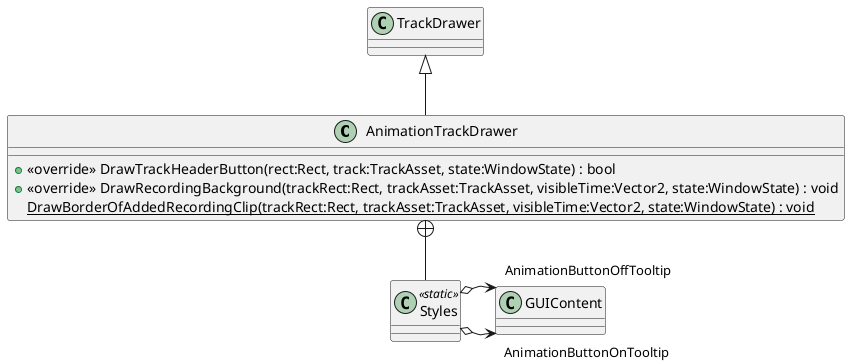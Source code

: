 @startuml
class AnimationTrackDrawer {
    + <<override>> DrawTrackHeaderButton(rect:Rect, track:TrackAsset, state:WindowState) : bool
    + <<override>> DrawRecordingBackground(trackRect:Rect, trackAsset:TrackAsset, visibleTime:Vector2, state:WindowState) : void
    {static} DrawBorderOfAddedRecordingClip(trackRect:Rect, trackAsset:TrackAsset, visibleTime:Vector2, state:WindowState) : void
}
class Styles <<static>> {
}
TrackDrawer <|-- AnimationTrackDrawer
AnimationTrackDrawer +-- Styles
Styles o-> "AnimationButtonOnTooltip" GUIContent
Styles o-> "AnimationButtonOffTooltip" GUIContent
@enduml
